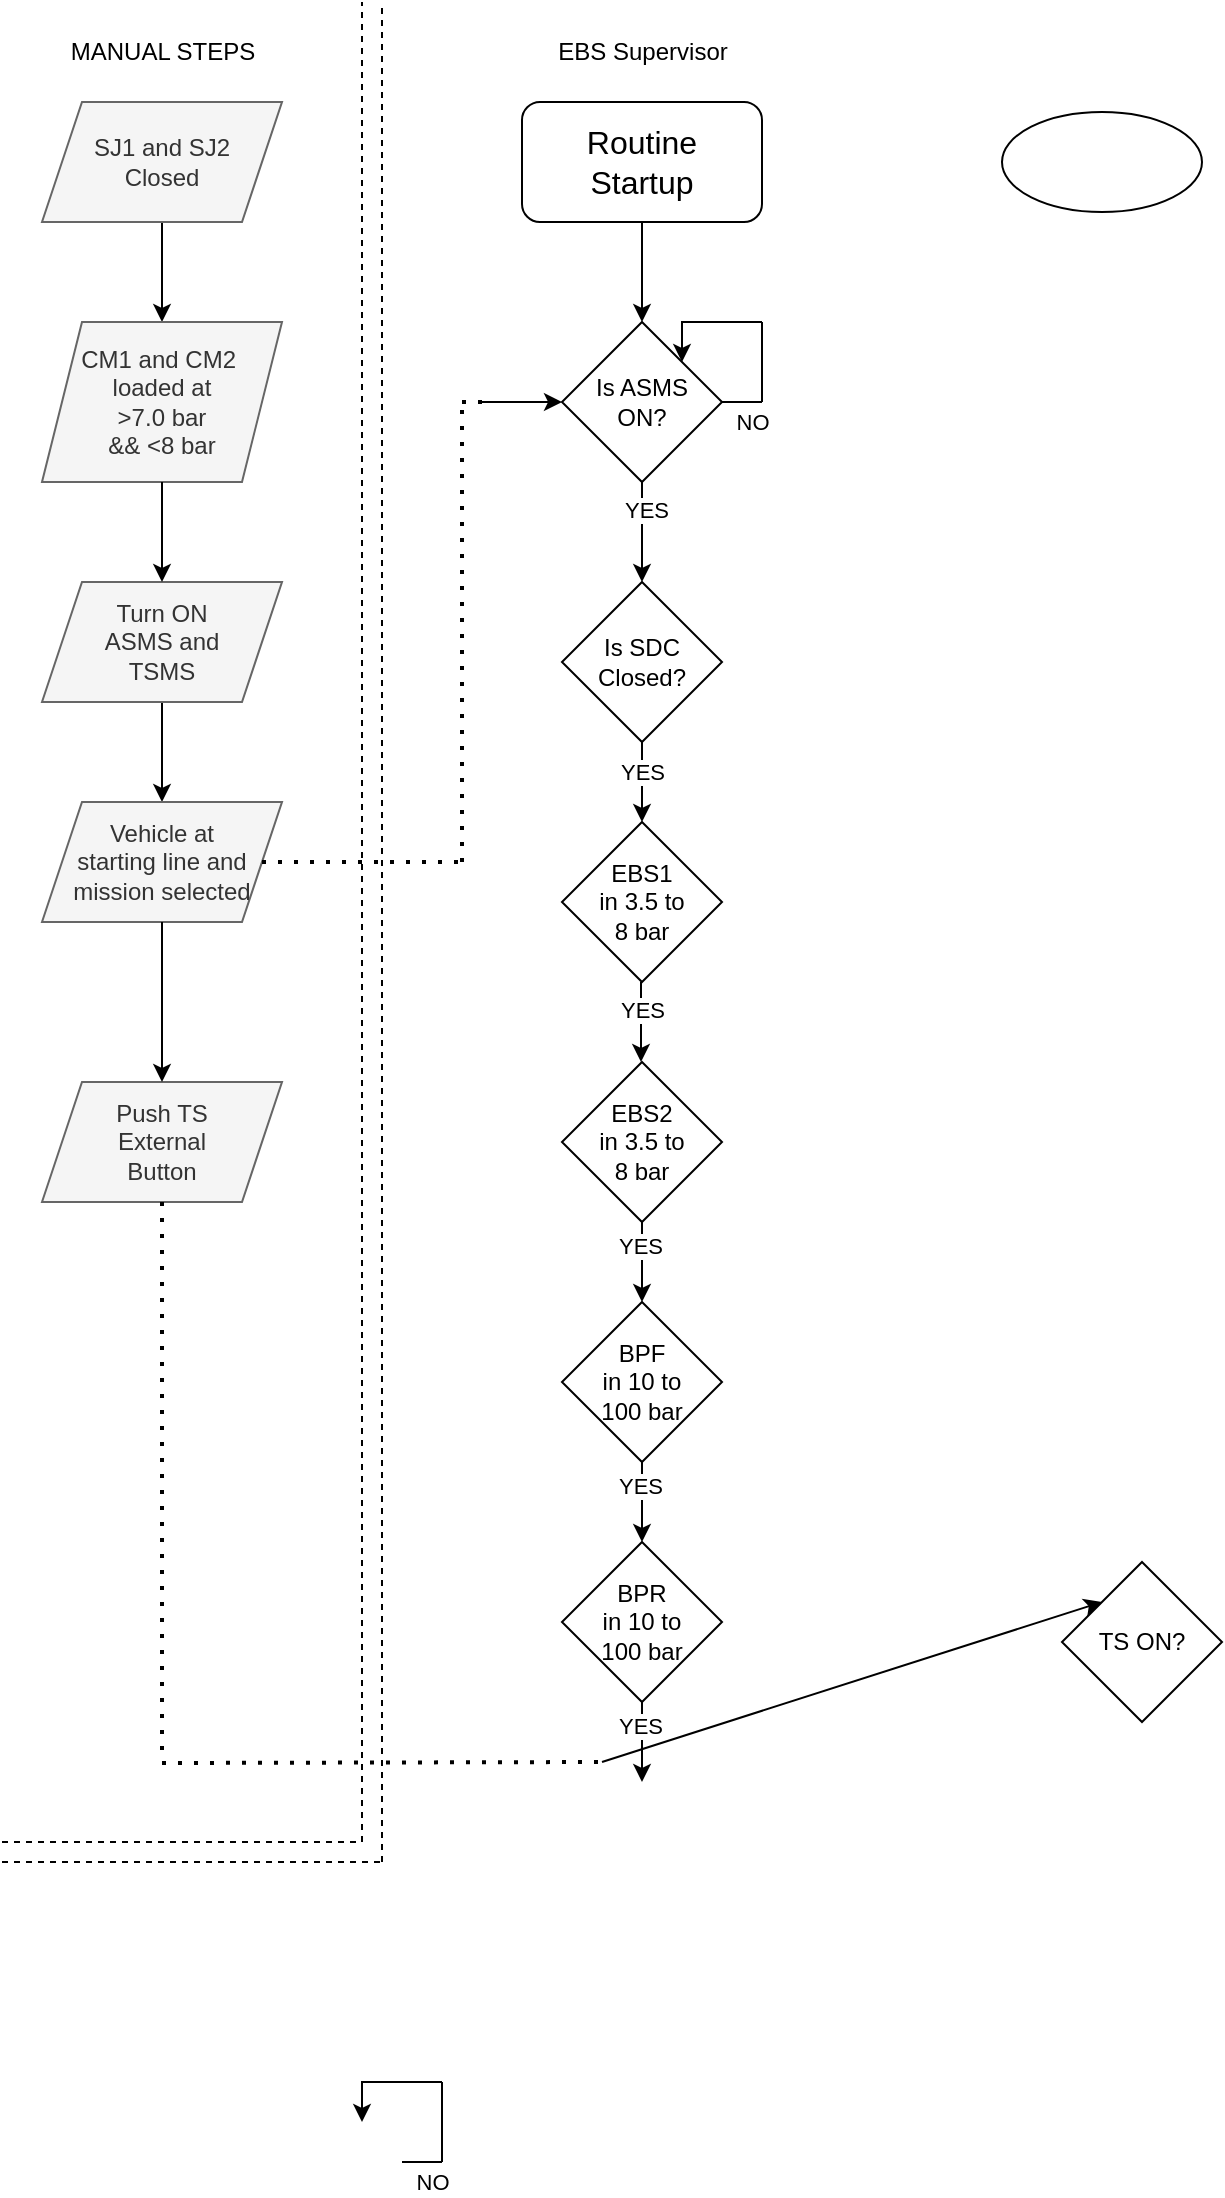 <mxfile version="21.6.5" type="github">
  <diagram name="Pagina-1" id="ykQzYfRRdoIbYRLLsPhe">
    <mxGraphModel dx="2155" dy="1088" grid="1" gridSize="10" guides="1" tooltips="1" connect="1" arrows="1" fold="1" page="1" pageScale="1" pageWidth="827" pageHeight="1169" math="0" shadow="0">
      <root>
        <mxCell id="0" />
        <mxCell id="1" parent="0" />
        <mxCell id="q1HIpzm29ED6KKzPrwwR-1" value="" style="edgeStyle=orthogonalEdgeStyle;rounded=0;orthogonalLoop=1;jettySize=auto;html=1;" edge="1" parent="1" source="q1HIpzm29ED6KKzPrwwR-2" target="q1HIpzm29ED6KKzPrwwR-5">
          <mxGeometry relative="1" as="geometry" />
        </mxCell>
        <mxCell id="q1HIpzm29ED6KKzPrwwR-2" value="SJ1 and SJ2&lt;br&gt;Closed" style="shape=parallelogram;perimeter=parallelogramPerimeter;whiteSpace=wrap;html=1;fixedSize=1;fillColor=#f5f5f5;fontColor=#333333;strokeColor=#666666;" vertex="1" parent="1">
          <mxGeometry x="20" y="50" width="120" height="60" as="geometry" />
        </mxCell>
        <mxCell id="q1HIpzm29ED6KKzPrwwR-3" value="" style="edgeStyle=orthogonalEdgeStyle;rounded=0;orthogonalLoop=1;jettySize=auto;html=1;" edge="1" parent="1" source="q1HIpzm29ED6KKzPrwwR-4" target="q1HIpzm29ED6KKzPrwwR-6">
          <mxGeometry relative="1" as="geometry" />
        </mxCell>
        <mxCell id="q1HIpzm29ED6KKzPrwwR-4" value="Turn ON&lt;br&gt;ASMS and&lt;br&gt;TSMS" style="shape=parallelogram;perimeter=parallelogramPerimeter;whiteSpace=wrap;html=1;fixedSize=1;fillColor=#f5f5f5;fontColor=#333333;strokeColor=#666666;" vertex="1" parent="1">
          <mxGeometry x="20" y="290" width="120" height="60" as="geometry" />
        </mxCell>
        <mxCell id="q1HIpzm29ED6KKzPrwwR-5" value="CM1 and CM2&amp;nbsp;&lt;br&gt;loaded at&lt;br&gt;&amp;gt;7.0 bar&lt;br&gt;&amp;amp;&amp;amp; &amp;lt;8 bar" style="shape=parallelogram;perimeter=parallelogramPerimeter;whiteSpace=wrap;html=1;fixedSize=1;fillColor=#f5f5f5;fontColor=#333333;strokeColor=#666666;" vertex="1" parent="1">
          <mxGeometry x="20" y="160" width="120" height="80" as="geometry" />
        </mxCell>
        <mxCell id="q1HIpzm29ED6KKzPrwwR-6" value="Vehicle at&lt;br style=&quot;border-color: var(--border-color);&quot;&gt;starting line and&lt;br style=&quot;border-color: var(--border-color);&quot;&gt;mission selected" style="shape=parallelogram;perimeter=parallelogramPerimeter;whiteSpace=wrap;html=1;fixedSize=1;fillColor=#f5f5f5;fontColor=#333333;strokeColor=#666666;" vertex="1" parent="1">
          <mxGeometry x="20" y="400" width="120" height="60" as="geometry" />
        </mxCell>
        <mxCell id="q1HIpzm29ED6KKzPrwwR-7" value="" style="endArrow=none;dashed=1;html=1;rounded=0;" edge="1" parent="1">
          <mxGeometry width="50" height="50" relative="1" as="geometry">
            <mxPoint x="190" y="930" as="sourcePoint" />
            <mxPoint x="190" as="targetPoint" />
          </mxGeometry>
        </mxCell>
        <mxCell id="q1HIpzm29ED6KKzPrwwR-8" value="MANUAL STEPS" style="text;html=1;align=center;verticalAlign=middle;resizable=0;points=[];autosize=1;strokeColor=none;fillColor=none;" vertex="1" parent="1">
          <mxGeometry x="20" y="10" width="120" height="30" as="geometry" />
        </mxCell>
        <mxCell id="q1HIpzm29ED6KKzPrwwR-9" value="" style="endArrow=none;dashed=1;html=1;rounded=0;" edge="1" parent="1">
          <mxGeometry width="50" height="50" relative="1" as="geometry">
            <mxPoint x="180" y="920" as="sourcePoint" />
            <mxPoint x="180" as="targetPoint" />
          </mxGeometry>
        </mxCell>
        <mxCell id="q1HIpzm29ED6KKzPrwwR-10" value="" style="endArrow=classic;html=1;rounded=0;exitX=0.5;exitY=1;exitDx=0;exitDy=0;entryX=0.5;entryY=0;entryDx=0;entryDy=0;" edge="1" parent="1" source="q1HIpzm29ED6KKzPrwwR-5" target="q1HIpzm29ED6KKzPrwwR-4">
          <mxGeometry width="50" height="50" relative="1" as="geometry">
            <mxPoint x="170" y="300" as="sourcePoint" />
            <mxPoint x="220" y="250" as="targetPoint" />
          </mxGeometry>
        </mxCell>
        <mxCell id="q1HIpzm29ED6KKzPrwwR-11" value="EBS Supervisor" style="text;html=1;align=center;verticalAlign=middle;resizable=0;points=[];autosize=1;strokeColor=none;fillColor=none;" vertex="1" parent="1">
          <mxGeometry x="265" y="10" width="110" height="30" as="geometry" />
        </mxCell>
        <mxCell id="q1HIpzm29ED6KKzPrwwR-12" value="&lt;font style=&quot;font-size: 16px;&quot;&gt;Routine&lt;br&gt;Startup&lt;/font&gt;" style="rounded=1;whiteSpace=wrap;html=1;" vertex="1" parent="1">
          <mxGeometry x="260" y="50" width="120" height="60" as="geometry" />
        </mxCell>
        <mxCell id="q1HIpzm29ED6KKzPrwwR-13" value="Is ASMS&lt;br&gt;ON?" style="rhombus;whiteSpace=wrap;html=1;" vertex="1" parent="1">
          <mxGeometry x="280" y="160" width="80" height="80" as="geometry" />
        </mxCell>
        <mxCell id="q1HIpzm29ED6KKzPrwwR-14" value="" style="endArrow=classic;html=1;rounded=0;entryX=1;entryY=0;entryDx=0;entryDy=0;" edge="1" parent="1" target="q1HIpzm29ED6KKzPrwwR-13">
          <mxGeometry width="50" height="50" relative="1" as="geometry">
            <mxPoint x="380" y="160" as="sourcePoint" />
            <mxPoint x="220" y="290" as="targetPoint" />
            <Array as="points">
              <mxPoint x="340" y="160" />
            </Array>
          </mxGeometry>
        </mxCell>
        <mxCell id="q1HIpzm29ED6KKzPrwwR-15" value="" style="endArrow=none;html=1;rounded=0;entryX=1;entryY=0.5;entryDx=0;entryDy=0;" edge="1" parent="1" target="q1HIpzm29ED6KKzPrwwR-13">
          <mxGeometry width="50" height="50" relative="1" as="geometry">
            <mxPoint x="380" y="200" as="sourcePoint" />
            <mxPoint x="220" y="290" as="targetPoint" />
          </mxGeometry>
        </mxCell>
        <mxCell id="q1HIpzm29ED6KKzPrwwR-17" value="&lt;font style=&quot;font-size: 11px;&quot;&gt;NO&lt;/font&gt;" style="edgeLabel;html=1;align=center;verticalAlign=middle;resizable=0;points=[];" vertex="1" connectable="0" parent="q1HIpzm29ED6KKzPrwwR-15">
          <mxGeometry x="-0.112" y="4" relative="1" as="geometry">
            <mxPoint x="4" y="6" as="offset" />
          </mxGeometry>
        </mxCell>
        <mxCell id="q1HIpzm29ED6KKzPrwwR-16" value="" style="endArrow=none;html=1;rounded=0;" edge="1" parent="1">
          <mxGeometry width="50" height="50" relative="1" as="geometry">
            <mxPoint x="380" y="200" as="sourcePoint" />
            <mxPoint x="380" y="160" as="targetPoint" />
          </mxGeometry>
        </mxCell>
        <mxCell id="q1HIpzm29ED6KKzPrwwR-18" value="" style="endArrow=classic;html=1;rounded=0;exitX=0.5;exitY=1;exitDx=0;exitDy=0;entryX=0.5;entryY=0;entryDx=0;entryDy=0;" edge="1" parent="1" source="q1HIpzm29ED6KKzPrwwR-12" target="q1HIpzm29ED6KKzPrwwR-13">
          <mxGeometry width="50" height="50" relative="1" as="geometry">
            <mxPoint x="170" y="340" as="sourcePoint" />
            <mxPoint x="220" y="290" as="targetPoint" />
          </mxGeometry>
        </mxCell>
        <mxCell id="q1HIpzm29ED6KKzPrwwR-20" value="" style="endArrow=classic;html=1;rounded=0;entryX=0.5;entryY=0;entryDx=0;entryDy=0;exitX=0.5;exitY=1;exitDx=0;exitDy=0;" edge="1" parent="1" source="q1HIpzm29ED6KKzPrwwR-13">
          <mxGeometry width="50" height="50" relative="1" as="geometry">
            <mxPoint x="170" y="340" as="sourcePoint" />
            <mxPoint x="320" y="290" as="targetPoint" />
          </mxGeometry>
        </mxCell>
        <mxCell id="q1HIpzm29ED6KKzPrwwR-26" value="YES" style="edgeLabel;html=1;align=center;verticalAlign=middle;resizable=0;points=[];" vertex="1" connectable="0" parent="q1HIpzm29ED6KKzPrwwR-20">
          <mxGeometry x="-0.449" y="2" relative="1" as="geometry">
            <mxPoint as="offset" />
          </mxGeometry>
        </mxCell>
        <mxCell id="q1HIpzm29ED6KKzPrwwR-21" value="Is SDC Closed?" style="rhombus;whiteSpace=wrap;html=1;" vertex="1" parent="1">
          <mxGeometry x="280" y="290" width="80" height="80" as="geometry" />
        </mxCell>
        <mxCell id="q1HIpzm29ED6KKzPrwwR-28" value="" style="endArrow=none;dashed=1;html=1;dashPattern=1 3;strokeWidth=2;rounded=0;exitX=1;exitY=0.5;exitDx=0;exitDy=0;" edge="1" parent="1" source="q1HIpzm29ED6KKzPrwwR-6">
          <mxGeometry width="50" height="50" relative="1" as="geometry">
            <mxPoint x="170" y="340" as="sourcePoint" />
            <mxPoint x="230" y="430" as="targetPoint" />
          </mxGeometry>
        </mxCell>
        <mxCell id="q1HIpzm29ED6KKzPrwwR-29" value="" style="endArrow=none;dashed=1;html=1;dashPattern=1 3;strokeWidth=2;rounded=0;" edge="1" parent="1">
          <mxGeometry width="50" height="50" relative="1" as="geometry">
            <mxPoint x="230" y="430" as="sourcePoint" />
            <mxPoint x="230" y="200" as="targetPoint" />
          </mxGeometry>
        </mxCell>
        <mxCell id="q1HIpzm29ED6KKzPrwwR-30" value="" style="endArrow=classic;html=1;rounded=0;entryX=0;entryY=0.5;entryDx=0;entryDy=0;" edge="1" parent="1" target="q1HIpzm29ED6KKzPrwwR-13">
          <mxGeometry width="50" height="50" relative="1" as="geometry">
            <mxPoint x="240" y="200" as="sourcePoint" />
            <mxPoint x="220" y="290" as="targetPoint" />
          </mxGeometry>
        </mxCell>
        <mxCell id="q1HIpzm29ED6KKzPrwwR-32" value="" style="endArrow=none;dashed=1;html=1;dashPattern=1 3;strokeWidth=2;rounded=0;" edge="1" parent="1">
          <mxGeometry width="50" height="50" relative="1" as="geometry">
            <mxPoint x="230" y="200" as="sourcePoint" />
            <mxPoint x="240" y="200" as="targetPoint" />
          </mxGeometry>
        </mxCell>
        <mxCell id="q1HIpzm29ED6KKzPrwwR-33" value="EBS1&lt;br&gt;in 3.5 to&lt;br&gt;8 bar" style="rhombus;whiteSpace=wrap;html=1;" vertex="1" parent="1">
          <mxGeometry x="280" y="410" width="80" height="80" as="geometry" />
        </mxCell>
        <mxCell id="q1HIpzm29ED6KKzPrwwR-34" value="" style="endArrow=classic;html=1;rounded=0;entryX=0.5;entryY=0;entryDx=0;entryDy=0;exitX=0.5;exitY=1;exitDx=0;exitDy=0;" edge="1" parent="1" source="q1HIpzm29ED6KKzPrwwR-21" target="q1HIpzm29ED6KKzPrwwR-33">
          <mxGeometry width="50" height="50" relative="1" as="geometry">
            <mxPoint x="190" y="480" as="sourcePoint" />
            <mxPoint x="240" y="430" as="targetPoint" />
          </mxGeometry>
        </mxCell>
        <mxCell id="q1HIpzm29ED6KKzPrwwR-42" value="YES" style="edgeLabel;html=1;align=center;verticalAlign=middle;resizable=0;points=[];" vertex="1" connectable="0" parent="q1HIpzm29ED6KKzPrwwR-34">
          <mxGeometry x="-0.272" relative="1" as="geometry">
            <mxPoint as="offset" />
          </mxGeometry>
        </mxCell>
        <mxCell id="q1HIpzm29ED6KKzPrwwR-35" value="EBS2&lt;br&gt;in 3.5 to&lt;br&gt;8 bar" style="rhombus;whiteSpace=wrap;html=1;" vertex="1" parent="1">
          <mxGeometry x="280" y="530" width="80" height="80" as="geometry" />
        </mxCell>
        <mxCell id="q1HIpzm29ED6KKzPrwwR-36" value="BPR&lt;br&gt;in 10 to&lt;br&gt;100 bar" style="rhombus;whiteSpace=wrap;html=1;" vertex="1" parent="1">
          <mxGeometry x="280" y="770" width="80" height="80" as="geometry" />
        </mxCell>
        <mxCell id="q1HIpzm29ED6KKzPrwwR-37" value="BPF&lt;br&gt;in 10 to&lt;br&gt;100 bar" style="rhombus;whiteSpace=wrap;html=1;" vertex="1" parent="1">
          <mxGeometry x="280" y="650" width="80" height="80" as="geometry" />
        </mxCell>
        <mxCell id="q1HIpzm29ED6KKzPrwwR-38" value="" style="ellipse;whiteSpace=wrap;html=1;" vertex="1" parent="1">
          <mxGeometry x="500" y="55" width="100" height="50" as="geometry" />
        </mxCell>
        <mxCell id="q1HIpzm29ED6KKzPrwwR-39" value="" style="endArrow=classic;html=1;rounded=0;entryX=0.5;entryY=0;entryDx=0;entryDy=0;exitX=0.5;exitY=1;exitDx=0;exitDy=0;" edge="1" parent="1">
          <mxGeometry width="50" height="50" relative="1" as="geometry">
            <mxPoint x="319.5" y="490" as="sourcePoint" />
            <mxPoint x="319.5" y="530" as="targetPoint" />
          </mxGeometry>
        </mxCell>
        <mxCell id="q1HIpzm29ED6KKzPrwwR-43" value="YES" style="edgeLabel;html=1;align=center;verticalAlign=middle;resizable=0;points=[];" vertex="1" connectable="0" parent="q1HIpzm29ED6KKzPrwwR-39">
          <mxGeometry x="-0.322" relative="1" as="geometry">
            <mxPoint as="offset" />
          </mxGeometry>
        </mxCell>
        <mxCell id="q1HIpzm29ED6KKzPrwwR-41" value="" style="endArrow=classic;html=1;rounded=0;exitX=0.5;exitY=1;exitDx=0;exitDy=0;entryX=0.5;entryY=0;entryDx=0;entryDy=0;" edge="1" parent="1" source="q1HIpzm29ED6KKzPrwwR-35" target="q1HIpzm29ED6KKzPrwwR-37">
          <mxGeometry width="50" height="50" relative="1" as="geometry">
            <mxPoint x="420" y="320" as="sourcePoint" />
            <mxPoint x="480" y="700" as="targetPoint" />
          </mxGeometry>
        </mxCell>
        <mxCell id="q1HIpzm29ED6KKzPrwwR-45" value="YES" style="edgeLabel;html=1;align=center;verticalAlign=middle;resizable=0;points=[];" vertex="1" connectable="0" parent="q1HIpzm29ED6KKzPrwwR-41">
          <mxGeometry x="-0.428" y="-1" relative="1" as="geometry">
            <mxPoint as="offset" />
          </mxGeometry>
        </mxCell>
        <mxCell id="q1HIpzm29ED6KKzPrwwR-46" value="Push TS&lt;br&gt;External&lt;br&gt;Button" style="shape=parallelogram;perimeter=parallelogramPerimeter;whiteSpace=wrap;html=1;fixedSize=1;fillColor=#f5f5f5;fontColor=#333333;strokeColor=#666666;" vertex="1" parent="1">
          <mxGeometry x="20" y="540" width="120" height="60" as="geometry" />
        </mxCell>
        <mxCell id="q1HIpzm29ED6KKzPrwwR-47" value="TS ON?" style="rhombus;whiteSpace=wrap;html=1;" vertex="1" parent="1">
          <mxGeometry x="530" y="780" width="80" height="80" as="geometry" />
        </mxCell>
        <mxCell id="q1HIpzm29ED6KKzPrwwR-48" value="" style="endArrow=classic;html=1;rounded=0;exitX=0.5;exitY=1;exitDx=0;exitDy=0;entryX=0.5;entryY=0;entryDx=0;entryDy=0;" edge="1" parent="1" source="q1HIpzm29ED6KKzPrwwR-37" target="q1HIpzm29ED6KKzPrwwR-36">
          <mxGeometry width="50" height="50" relative="1" as="geometry">
            <mxPoint x="549.5" y="410" as="sourcePoint" />
            <mxPoint x="549.5" y="370" as="targetPoint" />
          </mxGeometry>
        </mxCell>
        <mxCell id="q1HIpzm29ED6KKzPrwwR-49" value="YES" style="edgeLabel;html=1;align=center;verticalAlign=middle;resizable=0;points=[];" vertex="1" connectable="0" parent="q1HIpzm29ED6KKzPrwwR-48">
          <mxGeometry x="-0.428" y="-1" relative="1" as="geometry">
            <mxPoint as="offset" />
          </mxGeometry>
        </mxCell>
        <mxCell id="q1HIpzm29ED6KKzPrwwR-50" value="" style="endArrow=classic;html=1;rounded=0;entryX=1;entryY=0;entryDx=0;entryDy=0;" edge="1" parent="1">
          <mxGeometry width="50" height="50" relative="1" as="geometry">
            <mxPoint x="220" y="1040" as="sourcePoint" />
            <mxPoint x="180" y="1060" as="targetPoint" />
            <Array as="points">
              <mxPoint x="180" y="1040" />
            </Array>
          </mxGeometry>
        </mxCell>
        <mxCell id="q1HIpzm29ED6KKzPrwwR-51" value="" style="endArrow=none;html=1;rounded=0;entryX=1;entryY=0.5;entryDx=0;entryDy=0;" edge="1" parent="1">
          <mxGeometry width="50" height="50" relative="1" as="geometry">
            <mxPoint x="220" y="1080" as="sourcePoint" />
            <mxPoint x="200" y="1080" as="targetPoint" />
          </mxGeometry>
        </mxCell>
        <mxCell id="q1HIpzm29ED6KKzPrwwR-52" value="&lt;font style=&quot;font-size: 11px;&quot;&gt;NO&lt;/font&gt;" style="edgeLabel;html=1;align=center;verticalAlign=middle;resizable=0;points=[];" vertex="1" connectable="0" parent="q1HIpzm29ED6KKzPrwwR-51">
          <mxGeometry x="-0.112" y="4" relative="1" as="geometry">
            <mxPoint x="4" y="6" as="offset" />
          </mxGeometry>
        </mxCell>
        <mxCell id="q1HIpzm29ED6KKzPrwwR-53" value="" style="endArrow=none;html=1;rounded=0;" edge="1" parent="1">
          <mxGeometry width="50" height="50" relative="1" as="geometry">
            <mxPoint x="220" y="1080" as="sourcePoint" />
            <mxPoint x="220" y="1040" as="targetPoint" />
          </mxGeometry>
        </mxCell>
        <mxCell id="q1HIpzm29ED6KKzPrwwR-54" value="" style="endArrow=classic;html=1;rounded=0;exitX=0.5;exitY=1;exitDx=0;exitDy=0;entryX=0.5;entryY=0;entryDx=0;entryDy=0;" edge="1" parent="1" source="q1HIpzm29ED6KKzPrwwR-6" target="q1HIpzm29ED6KKzPrwwR-46">
          <mxGeometry width="50" height="50" relative="1" as="geometry">
            <mxPoint x="120" y="490" as="sourcePoint" />
            <mxPoint x="170" y="440" as="targetPoint" />
          </mxGeometry>
        </mxCell>
        <mxCell id="q1HIpzm29ED6KKzPrwwR-55" value="" style="endArrow=none;dashed=1;html=1;dashPattern=1 3;strokeWidth=2;rounded=0;exitX=0.5;exitY=1;exitDx=0;exitDy=0;" edge="1" parent="1" source="q1HIpzm29ED6KKzPrwwR-46">
          <mxGeometry width="50" height="50" relative="1" as="geometry">
            <mxPoint x="120" y="490" as="sourcePoint" />
            <mxPoint x="80" y="880" as="targetPoint" />
          </mxGeometry>
        </mxCell>
        <mxCell id="q1HIpzm29ED6KKzPrwwR-58" value="" style="endArrow=none;dashed=1;html=1;dashPattern=1 3;strokeWidth=2;rounded=0;" edge="1" parent="1">
          <mxGeometry width="50" height="50" relative="1" as="geometry">
            <mxPoint x="80" y="880.5" as="sourcePoint" />
            <mxPoint x="300" y="880" as="targetPoint" />
          </mxGeometry>
        </mxCell>
        <mxCell id="q1HIpzm29ED6KKzPrwwR-59" value="" style="endArrow=classic;html=1;rounded=0;entryX=0;entryY=0;entryDx=0;entryDy=0;" edge="1" parent="1" target="q1HIpzm29ED6KKzPrwwR-47">
          <mxGeometry width="50" height="50" relative="1" as="geometry">
            <mxPoint x="300" y="880" as="sourcePoint" />
            <mxPoint x="249" y="1040" as="targetPoint" />
            <Array as="points" />
          </mxGeometry>
        </mxCell>
        <mxCell id="q1HIpzm29ED6KKzPrwwR-60" value="" style="endArrow=none;dashed=1;html=1;rounded=0;" edge="1" parent="1">
          <mxGeometry width="50" height="50" relative="1" as="geometry">
            <mxPoint y="920" as="sourcePoint" />
            <mxPoint x="180" y="920" as="targetPoint" />
          </mxGeometry>
        </mxCell>
        <mxCell id="q1HIpzm29ED6KKzPrwwR-61" value="" style="endArrow=none;dashed=1;html=1;rounded=0;" edge="1" parent="1">
          <mxGeometry width="50" height="50" relative="1" as="geometry">
            <mxPoint y="930" as="sourcePoint" />
            <mxPoint x="190" y="930" as="targetPoint" />
          </mxGeometry>
        </mxCell>
        <mxCell id="q1HIpzm29ED6KKzPrwwR-62" value="" style="endArrow=classic;html=1;rounded=0;exitX=0.5;exitY=1;exitDx=0;exitDy=0;entryX=0.5;entryY=0;entryDx=0;entryDy=0;" edge="1" parent="1">
          <mxGeometry width="50" height="50" relative="1" as="geometry">
            <mxPoint x="320" y="850" as="sourcePoint" />
            <mxPoint x="320" y="890" as="targetPoint" />
          </mxGeometry>
        </mxCell>
        <mxCell id="q1HIpzm29ED6KKzPrwwR-63" value="YES" style="edgeLabel;html=1;align=center;verticalAlign=middle;resizable=0;points=[];" vertex="1" connectable="0" parent="q1HIpzm29ED6KKzPrwwR-62">
          <mxGeometry x="-0.428" y="-1" relative="1" as="geometry">
            <mxPoint as="offset" />
          </mxGeometry>
        </mxCell>
      </root>
    </mxGraphModel>
  </diagram>
</mxfile>
